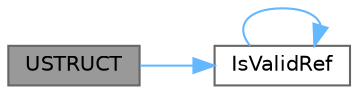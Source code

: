digraph "USTRUCT"
{
 // INTERACTIVE_SVG=YES
 // LATEX_PDF_SIZE
  bgcolor="transparent";
  edge [fontname=Helvetica,fontsize=10,labelfontname=Helvetica,labelfontsize=10];
  node [fontname=Helvetica,fontsize=10,shape=box,height=0.2,width=0.4];
  rankdir="LR";
  Node1 [id="Node000001",label="USTRUCT",height=0.2,width=0.4,color="gray40", fillcolor="grey60", style="filled", fontcolor="black",tooltip=" "];
  Node1 -> Node2 [id="edge1_Node000001_Node000002",color="steelblue1",style="solid",tooltip=" "];
  Node2 [id="Node000002",label="IsValidRef",height=0.2,width=0.4,color="grey40", fillcolor="white", style="filled",URL="$db/dcc/GPUSkinVertexFactory_8h.html#a71406d25fd52cce935d52fa505772f44",tooltip="Helper function to test whether the buffer is valid."];
  Node2 -> Node2 [id="edge2_Node000002_Node000002",color="steelblue1",style="solid",tooltip=" "];
}
